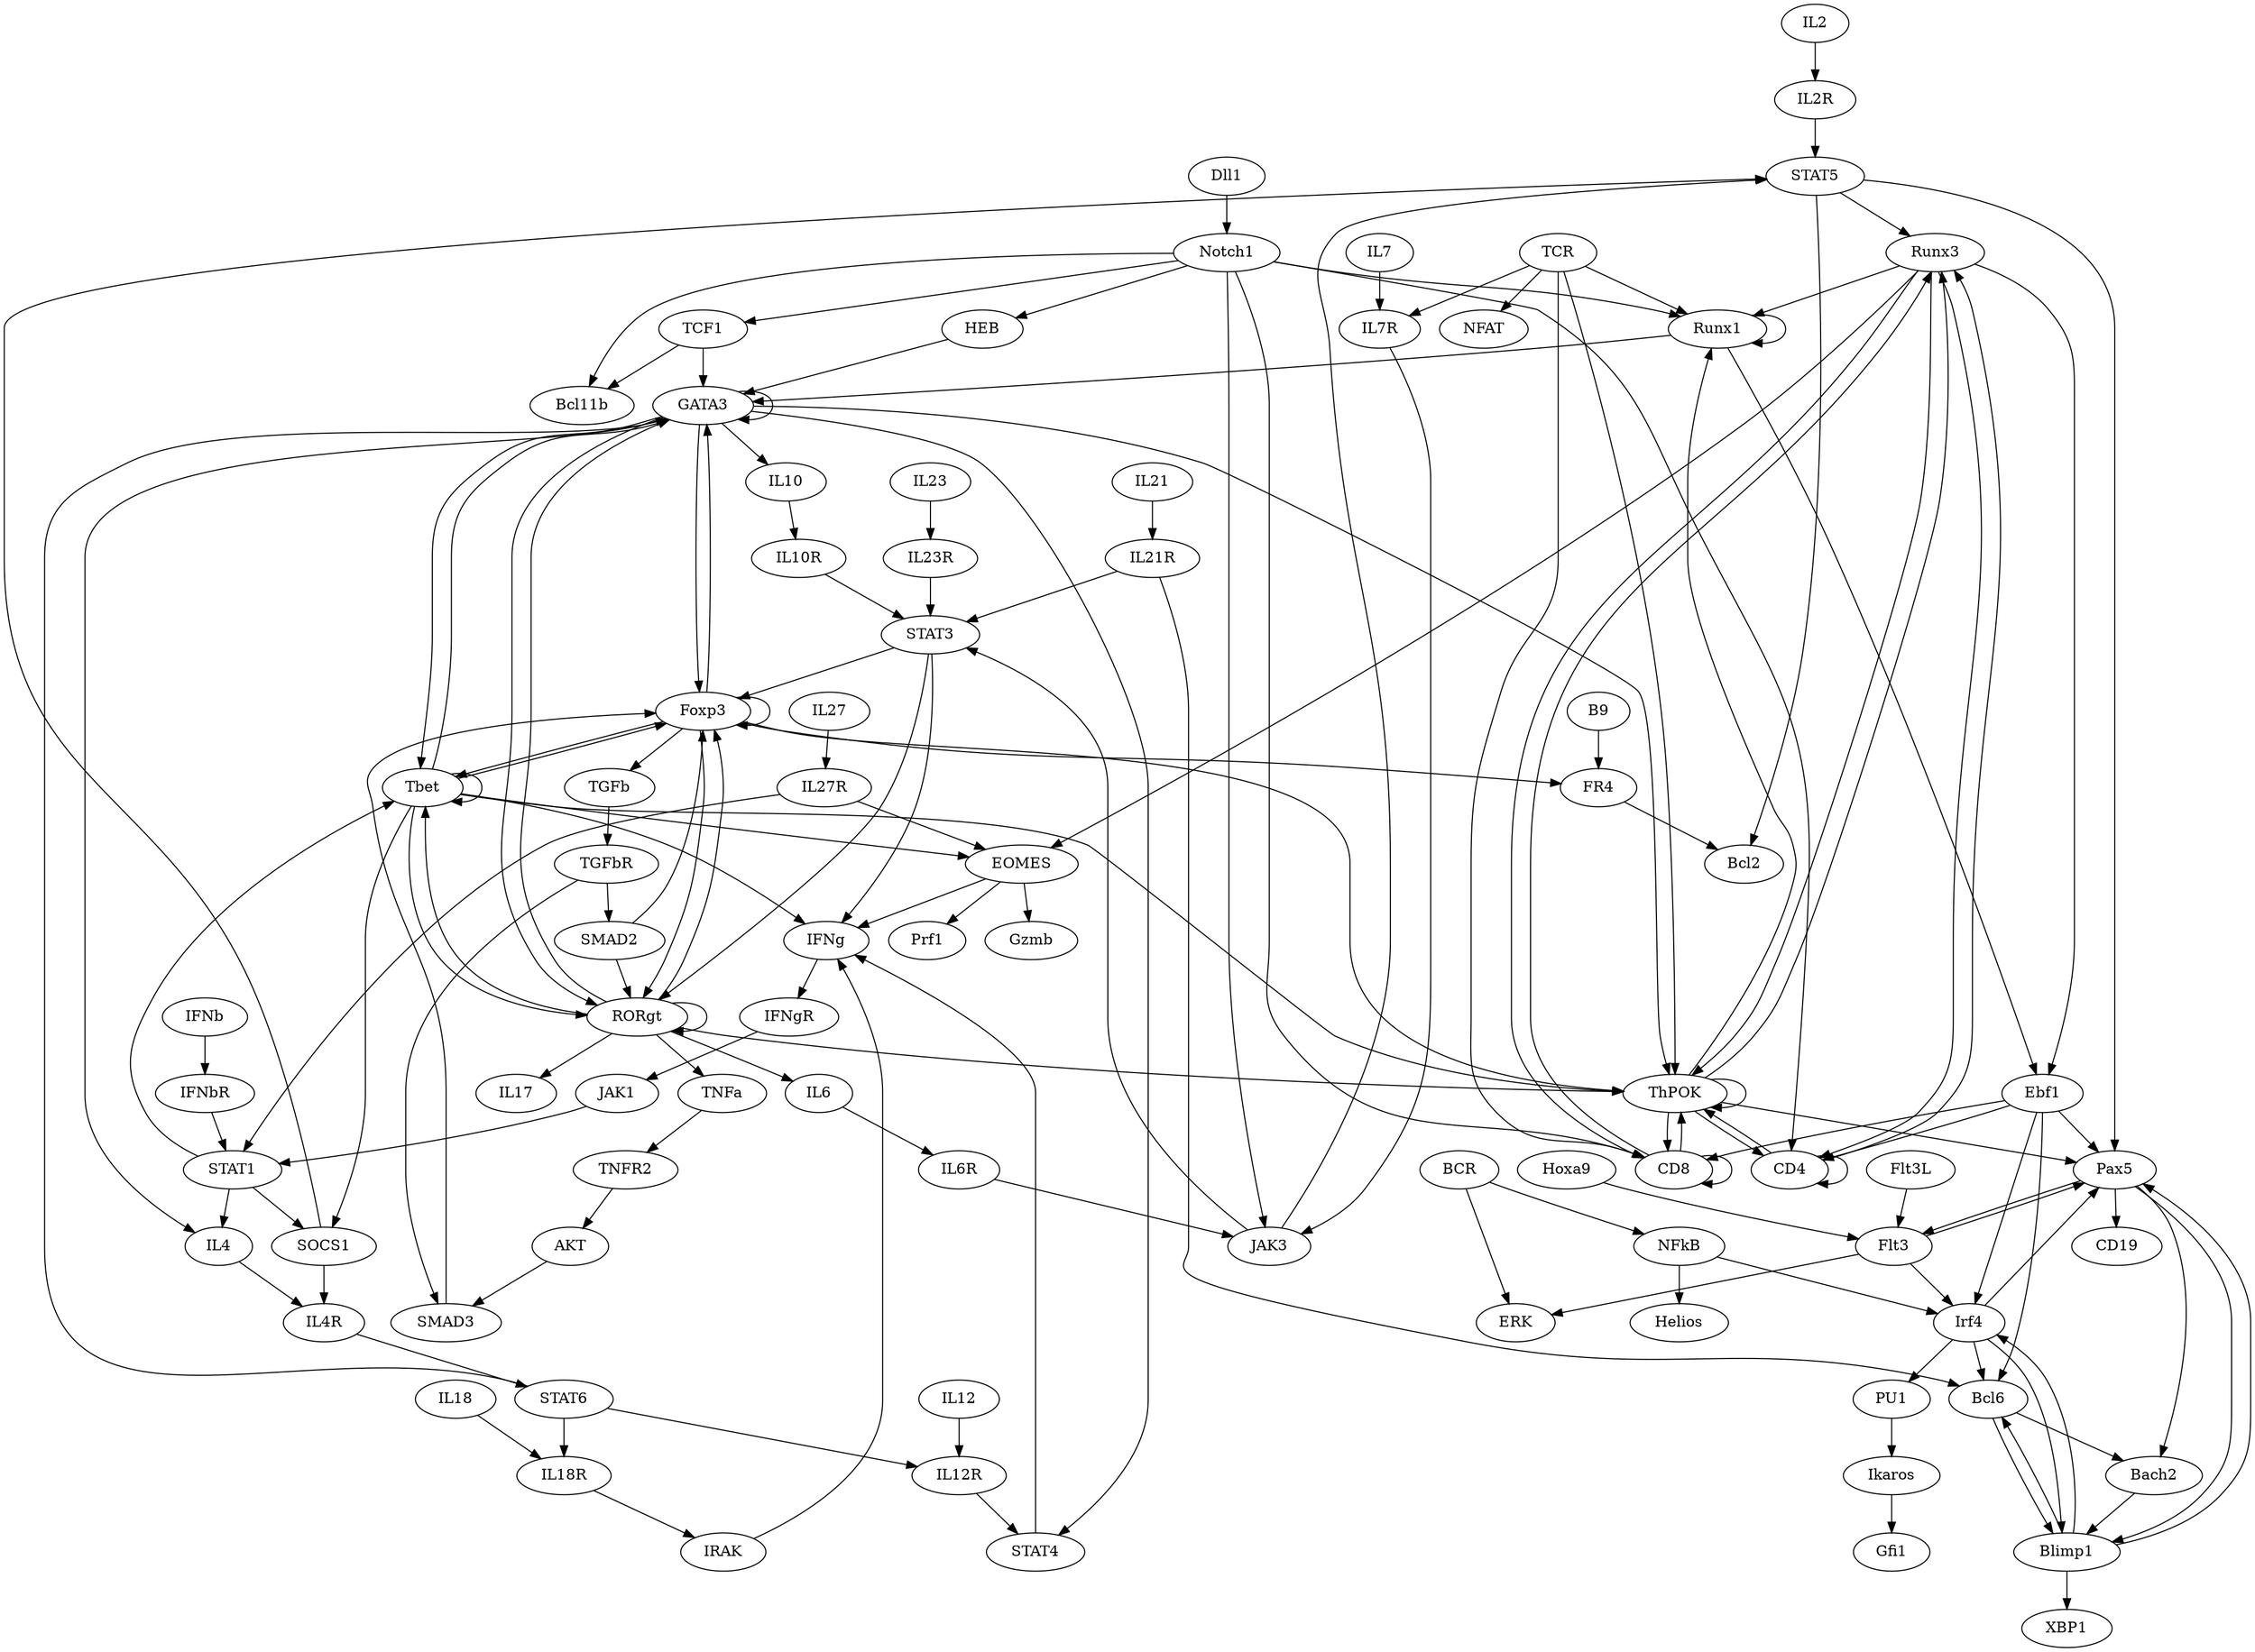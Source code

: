 digraph  {
" FR4 " [equation="  ( Foxp3 && (  (  ( B9 )  )  ) ) "];
" ERK " [equation="  ( Flt3 )  || ( BCR ) "];
" Runx1 " [equation="  ( Runx1 && (  (  ( ! TCR && ! ThPOK && ! Notch1 && ! Runx3 )  )  ) ) "];
" IL10 " [equation="  ( GATA3 ) "];
" IFNbR " [equation="  ( IFNb ) "];
" HEB " [equation="  ( Notch1 ) "];
" TNFa " [equation="  ( RORgt ) "];
" EOMES " [equation="  ( Tbet && (  (  ( Runx3 )  )  ) )  || ( IL27R && (  (  ( Runx3 )  )  ) ) "];
" IL12R " [equation="  ( IL12 && (  (  ( ! STAT6 )  )  ) ) "];
" SMAD2 " [equation="  ( TGFbR ) "];
" GATA3 " [equation="  ( TCF1 && (  (  ( ! RORgt && ! Runx1 && ! HEB && ! Tbet && ! Foxp3 )  )  ) )  || ( STAT6 && (  (  ( ! RORgt && ! Runx1 && ! HEB && ! Tbet && ! Foxp3 )  )  ) )  || ( GATA3 && (  (  ( ! RORgt && ! Runx1 && ! HEB && ! Tbet && ! Foxp3 )  )  ) ) "];
" Pax5 " [equation="  ( Ebf1 && (  (  ( ! ThPOK && ! Blimp1 && ! Irf4 && ! Flt3 )  )  ) )  || ( STAT5 && (  (  ( ! ThPOK && ! Blimp1 && ! Irf4 )  && (  (  ( Ebf1 )  )  )  )  ) ) "];
" STAT1 " [equation="  ( IFNbR )  || ( IL27R )  || ( JAK1 ) "];
" CD4 " [equation="  ( ThPOK && (  (  ( ! Ebf1 && ! Runx3 )  )  ) )  || ( Notch1 && (  (  ( ! Ebf1 && ! Runx3 )  )  ) )  || ( CD4 && (  (  ( ! Ebf1 && ! Runx3 )  )  ) ) "];
" NFkB " [equation="  ( BCR ) "];
" IL4R " [equation="  ( IL4 && (  (  ( ! SOCS1 )  )  ) ) "];
" IRAK " [equation="  ( IL18R ) "];
" CD8 " [equation="  ( Runx3 && (  (  ( ! TCR && ! ThPOK && ! Ebf1 )  )  ) )  || ( Notch1 && (  (  ( ! TCR && ! ThPOK && ! Ebf1 )  )  ) )  || ( CD8 && (  (  ( ! TCR && ! ThPOK && ! Ebf1 )  )  ) ) "];
" IL27R " [equation="  ( IL27 ) "];
" Foxp3 " [equation="  ( Foxp3 && (  (  ( ! RORgt && ! GATA3 && ! STAT3 && ! Tbet )  )  ) )  || ( SMAD2 && (  (  ( ! RORgt && ! GATA3 && ! STAT3 && ! Tbet )  )  ) )  || ( SMAD3 && (  (  ( ! RORgt && ! GATA3 && ! STAT3 && ! Tbet )  )  ) ) "];
" CD19 " [equation="  ( Pax5 ) "];
" Tbet " [equation="  ( Tbet && (  (  ( ! RORgt && ! GATA3 && ! Foxp3 )  )  ) )  || ( STAT1 && (  (  ( ! RORgt && ! GATA3 && ! Foxp3 )  )  ) ) "];
" Flt3 " [equation="  ( Flt3L && (  (  ( ! Pax5 )  )  ) )  || ( Hoxa9 && (  (  ( ! Pax5 )  )  ) ) "];
" TCF1 " [equation="  ( Notch1 ) "];
" IL4 " [equation="  ( GATA3 && (  (  ( ! STAT1 )  )  ) ) "];
" Gfi1 " [equation="  ( Ikaros ) "];
" Irf4 " [equation="  ( Blimp1 && (  (  ( ! Flt3 )  && (  (  ( Ebf1 )  )  )  )  ) )  || ( NFkB && (  (  ( ! Flt3 )  && (  (  ( Ebf1 )  )  )  )  ) ) "];
" STAT6 " [equation="  ( IL4R ) "];
" Bcl6 " [equation="  ( IL21R && (  (  ( Ebf1 )  && (  (  ( ! Blimp1 && ! Irf4 )  )  )  )  ) ) "];
" IL18R " [equation="  ( IL18 && (  (  ( ! STAT6 )  )  ) ) "];
" NFAT " [equation="  ( TCR ) "];
" IL21R " [equation="  ( IL21 ) "];
" Blimp1 " [equation="  ( Irf4 && (  (  ( ! Pax5 && ! Bcl6 && ! Bach2 )  )  ) ) "];
" Ikaros " [equation="  ( PU1 ) "];
" IFNgR " [equation="  ( IFNg ) "];
" IL2R " [equation="  ( IL2 ) "];
" Runx3 " [equation="  ( CD8 && (  (  ( ! STAT5 && ! ThPOK && ! CD4 )  )  ) )  || ( STAT5 && (  (  ( CD8 )  )  ) ) "];
" Helios " [equation="  ( NFkB ) "];
" STAT4 " [equation="  ( IL12R && (  (  ( ! GATA3 )  )  ) ) "];
" TNFR2 " [equation="  ( TNFa ) "];
" IL6R " [equation="  ( IL6 ) "];
" JAK1 " [equation="  ( IFNgR ) "];
" SMAD3 " [equation="  ( TGFbR && (  (  ( ! AKT )  )  ) ) "];
" IL7R " [equation="  ( IL7 && (  (  ( ! TCR )  )  ) ) "];
" Ebf1 " [equation="  ( Runx1 && (  (  ( ! Runx3 )  )  ) ) "];
" IL6 " [equation="  ( RORgt ) "];
" JAK3 " [equation="  ( IL7R && (  (  ( ! Notch1 )  )  ) )  || ( IL6R && (  (  ( ! Notch1 )  )  ) ) "];
" AKT " [equation="  ( TNFR2 ) "];
" RORgt " [equation="  ( RORgt && (  (  ( ! GATA3 && ! Tbet && ! Foxp3 )  )  ) )  || ( SMAD2 && (  (  ( STAT3 )  )  ) ) "];
" Bach2 " [equation="  ( Bcl6 )  || ( Pax5 ) "];
" IL10R " [equation="  ( IL10 ) "];
" Bcl11b " [equation="  ( Notch1 && (  (  ( TCF1 )  )  ) ) "];
" IL23R " [equation="  ( IL23 ) "];
" Prf1 " [equation="  ( EOMES ) "];
" SOCS1 " [equation="  ( Tbet )  || ( STAT1 ) "];
" Bcl2 " [equation="  ( FR4 )  || ( STAT5 ) "];
" STAT5 " [equation="  ( JAK3 && (  (  ( ! SOCS1 )  )  ) )  || ( IL2R && (  (  ( ! SOCS1 )  )  ) ) "];
" XBP1 " [equation="  ( Blimp1 ) "];
" TGFb " [equation="  ( Foxp3 ) "];
" TGFbR " [equation="  ( TGFb ) "];
" IL17 " [equation="  ( RORgt ) "];
" Notch1 " [equation="  ( Dll1 ) "];
" PU1 " [equation="  ( Irf4 ) "];
" Gzmb " [equation="  ( EOMES ) "];
" STAT3 " [equation="  ( IL21R )  || ( JAK3 )  || ( IL23R )  || ( IL10R ) "];
" IFNg " [equation="  ( STAT4 && (  (  ( ! STAT3 )  )  ) )  || ( EOMES && (  (  ( ! STAT3 )  )  ) )  || ( IRAK && (  (  ( ! STAT3 )  )  ) )  || ( Tbet && (  (  ( ! STAT3 )  )  ) ) "];
" ThPOK " [equation="  ( ThPOK )  || ( TCR )  || ( Tbet && (  (  ( ! Runx3 )  )  ) )  || ( RORgt )  || ( CD4 && (  (  ( ! CD8 )  )  ) )  || ( GATA3 )  || ( Foxp3 ) "];
" B9 ";
" BCR ";
" TCR ";
" IFNb ";
" IL12 ";
" IL27 ";
" Flt3L ";
" Hoxa9 ";
" IL18 ";
" IL21 ";
" IL2 ";
" IL7 ";
" IL23 ";
" Dll1 ";
" FR4 " -> " Bcl2 ";
" Runx1 " -> " Runx1 ";
" Runx1 " -> " GATA3 ";
" Runx1 " -> " Ebf1 ";
" IL10 " -> " IL10R ";
" IFNbR " -> " STAT1 ";
" HEB " -> " GATA3 ";
" TNFa " -> " TNFR2 ";
" EOMES " -> " Prf1 ";
" EOMES " -> " Gzmb ";
" EOMES " -> " IFNg ";
" IL12R " -> " STAT4 ";
" SMAD2 " -> " Foxp3 ";
" SMAD2 " -> " RORgt ";
" GATA3 " -> " IL10 ";
" GATA3 " -> " GATA3 ";
" GATA3 " -> " Foxp3 ";
" GATA3 " -> " Tbet ";
" GATA3 " -> " IL4 ";
" GATA3 " -> " STAT4 ";
" GATA3 " -> " RORgt ";
" GATA3 " -> " ThPOK ";
" Pax5 " -> " CD19 ";
" Pax5 " -> " Flt3 ";
" Pax5 " -> " Blimp1 ";
" Pax5 " -> " Bach2 ";
" STAT1 " -> " Tbet ";
" STAT1 " -> " IL4 ";
" STAT1 " -> " SOCS1 ";
" CD4 " -> " CD4 ";
" CD4 " -> " Runx3 ";
" CD4 " -> " ThPOK ";
" NFkB " -> " Irf4 ";
" NFkB " -> " Helios ";
" IL4R " -> " STAT6 ";
" IRAK " -> " IFNg ";
" CD8 " -> " CD8 ";
" CD8 " -> " Runx3 ";
" CD8 " -> " ThPOK ";
" IL27R " -> " EOMES ";
" IL27R " -> " STAT1 ";
" Foxp3 " -> " FR4 ";
" Foxp3 " -> " GATA3 ";
" Foxp3 " -> " Foxp3 ";
" Foxp3 " -> " Tbet ";
" Foxp3 " -> " RORgt ";
" Foxp3 " -> " TGFb ";
" Foxp3 " -> " ThPOK ";
" Tbet " -> " EOMES ";
" Tbet " -> " GATA3 ";
" Tbet " -> " Foxp3 ";
" Tbet " -> " Tbet ";
" Tbet " -> " RORgt ";
" Tbet " -> " SOCS1 ";
" Tbet " -> " IFNg ";
" Tbet " -> " ThPOK ";
" Flt3 " -> " ERK ";
" Flt3 " -> " Pax5 ";
" Flt3 " -> " Irf4 ";
" TCF1 " -> " GATA3 ";
" TCF1 " -> " Bcl11b ";
" IL4 " -> " IL4R ";
" Irf4 " -> " Pax5 ";
" Irf4 " -> " Bcl6 ";
" Irf4 " -> " Blimp1 ";
" Irf4 " -> " PU1 ";
" STAT6 " -> " IL12R ";
" STAT6 " -> " GATA3 ";
" STAT6 " -> " IL18R ";
" Bcl6 " -> " Blimp1 ";
" Bcl6 " -> " Bach2 ";
" IL18R " -> " IRAK ";
" IL21R " -> " Bcl6 ";
" IL21R " -> " STAT3 ";
" Blimp1 " -> " Pax5 ";
" Blimp1 " -> " Irf4 ";
" Blimp1 " -> " Bcl6 ";
" Blimp1 " -> " XBP1 ";
" Ikaros " -> " Gfi1 ";
" IFNgR " -> " JAK1 ";
" IL2R " -> " STAT5 ";
" Runx3 " -> " Runx1 ";
" Runx3 " -> " EOMES ";
" Runx3 " -> " CD4 ";
" Runx3 " -> " CD8 ";
" Runx3 " -> " Ebf1 ";
" Runx3 " -> " ThPOK ";
" STAT4 " -> " IFNg ";
" TNFR2 " -> " AKT ";
" IL6R " -> " JAK3 ";
" JAK1 " -> " STAT1 ";
" SMAD3 " -> " Foxp3 ";
" IL7R " -> " JAK3 ";
" Ebf1 " -> " Pax5 ";
" Ebf1 " -> " CD4 ";
" Ebf1 " -> " CD8 ";
" Ebf1 " -> " Irf4 ";
" Ebf1 " -> " Bcl6 ";
" IL6 " -> " IL6R ";
" JAK3 " -> " STAT5 ";
" JAK3 " -> " STAT3 ";
" AKT " -> " SMAD3 ";
" RORgt " -> " TNFa ";
" RORgt " -> " GATA3 ";
" RORgt " -> " Foxp3 ";
" RORgt " -> " Tbet ";
" RORgt " -> " IL6 ";
" RORgt " -> " RORgt ";
" RORgt " -> " IL17 ";
" RORgt " -> " ThPOK ";
" Bach2 " -> " Blimp1 ";
" IL10R " -> " STAT3 ";
" IL23R " -> " STAT3 ";
" SOCS1 " -> " IL4R ";
" SOCS1 " -> " STAT5 ";
" STAT5 " -> " Pax5 ";
" STAT5 " -> " Runx3 ";
" STAT5 " -> " Bcl2 ";
" TGFb " -> " TGFbR ";
" TGFbR " -> " SMAD2 ";
" TGFbR " -> " SMAD3 ";
" Notch1 " -> " Runx1 ";
" Notch1 " -> " HEB ";
" Notch1 " -> " CD4 ";
" Notch1 " -> " CD8 ";
" Notch1 " -> " TCF1 ";
" Notch1 " -> " JAK3 ";
" Notch1 " -> " Bcl11b ";
" PU1 " -> " Ikaros ";
" STAT3 " -> " Foxp3 ";
" STAT3 " -> " RORgt ";
" STAT3 " -> " IFNg ";
" IFNg " -> " IFNgR ";
" ThPOK " -> " Runx1 ";
" ThPOK " -> " Pax5 ";
" ThPOK " -> " CD4 ";
" ThPOK " -> " CD8 ";
" ThPOK " -> " Runx3 ";
" ThPOK " -> " ThPOK ";
" B9 " -> " FR4 ";
" BCR " -> " ERK ";
" BCR " -> " NFkB ";
" TCR " -> " Runx1 ";
" TCR " -> " CD8 ";
" TCR " -> " NFAT ";
" TCR " -> " IL7R ";
" TCR " -> " ThPOK ";
" IFNb " -> " IFNbR ";
" IL12 " -> " IL12R ";
" IL27 " -> " IL27R ";
" Flt3L " -> " Flt3 ";
" Hoxa9 " -> " Flt3 ";
" IL18 " -> " IL18R ";
" IL21 " -> " IL21R ";
" IL2 " -> " IL2R ";
" IL7 " -> " IL7R ";
" IL23 " -> " IL23R ";
" Dll1 " -> " Notch1 ";
}
